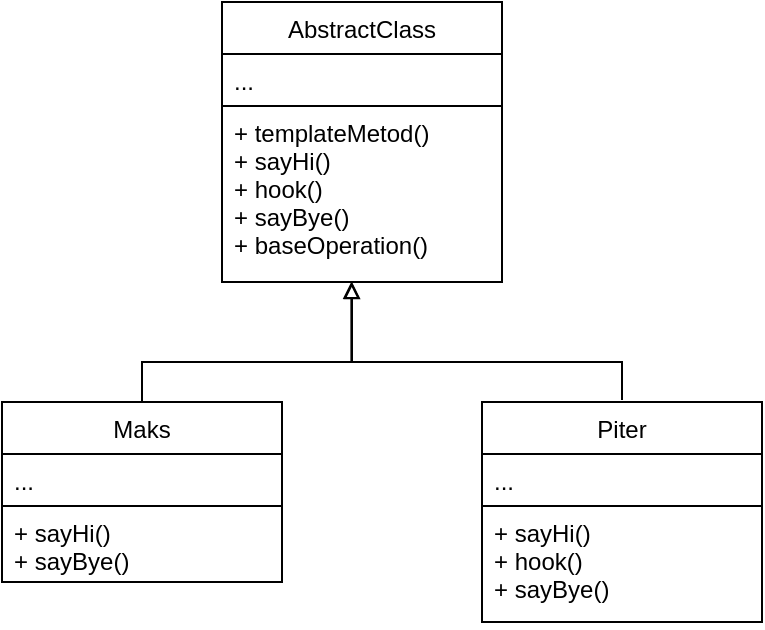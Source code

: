 <mxfile version="14.6.13" type="device"><diagram id="ldK5CDRqZWLRwS2A0CAP" name="Страница 1"><mxGraphModel dx="599" dy="379" grid="1" gridSize="10" guides="1" tooltips="1" connect="1" arrows="1" fold="1" page="1" pageScale="1" pageWidth="827" pageHeight="1169" math="0" shadow="0"><root><mxCell id="0"/><mxCell id="1" parent="0"/><mxCell id="HIJu2rIPJgWMg_XyA4GK-1" value="AbstractClass" style="swimlane;fontStyle=0;childLayout=stackLayout;horizontal=1;startSize=26;horizontalStack=0;resizeParent=1;resizeParentMax=0;resizeLast=0;collapsible=1;marginBottom=0;" vertex="1" parent="1"><mxGeometry x="340" y="220" width="140" height="140" as="geometry"/></mxCell><mxCell id="HIJu2rIPJgWMg_XyA4GK-3" value="..." style="text;strokeColor=#000000;fillColor=none;align=left;verticalAlign=top;spacingLeft=4;spacingRight=4;overflow=hidden;rotatable=0;points=[[0,0.5],[1,0.5]];portConstraint=eastwest;" vertex="1" parent="HIJu2rIPJgWMg_XyA4GK-1"><mxGeometry y="26" width="140" height="26" as="geometry"/></mxCell><mxCell id="HIJu2rIPJgWMg_XyA4GK-4" value="+ templateMetod()&#10;+ sayHi()&#10;+ hook()&#10;+ sayBye()&#10;+ baseOperation()&#10;" style="text;strokeColor=none;fillColor=none;align=left;verticalAlign=top;spacingLeft=4;spacingRight=4;overflow=hidden;rotatable=0;points=[[0,0.5],[1,0.5]];portConstraint=eastwest;" vertex="1" parent="HIJu2rIPJgWMg_XyA4GK-1"><mxGeometry y="52" width="140" height="88" as="geometry"/></mxCell><mxCell id="HIJu2rIPJgWMg_XyA4GK-11" style="edgeStyle=orthogonalEdgeStyle;rounded=0;orthogonalLoop=1;jettySize=auto;html=1;endArrow=block;endFill=0;entryX=0.463;entryY=1;entryDx=0;entryDy=0;entryPerimeter=0;" edge="1" parent="1" source="HIJu2rIPJgWMg_XyA4GK-5" target="HIJu2rIPJgWMg_XyA4GK-4"><mxGeometry relative="1" as="geometry"><mxPoint x="400" y="363" as="targetPoint"/><Array as="points"><mxPoint x="300" y="400"/><mxPoint x="405" y="400"/><mxPoint x="405" y="360"/></Array></mxGeometry></mxCell><mxCell id="HIJu2rIPJgWMg_XyA4GK-5" value="Maks" style="swimlane;fontStyle=0;childLayout=stackLayout;horizontal=1;startSize=26;horizontalStack=0;resizeParent=1;resizeParentMax=0;resizeLast=0;collapsible=1;marginBottom=0;" vertex="1" parent="1"><mxGeometry x="230" y="420" width="140" height="90" as="geometry"/></mxCell><mxCell id="HIJu2rIPJgWMg_XyA4GK-6" value="..." style="text;strokeColor=#000000;fillColor=none;align=left;verticalAlign=top;spacingLeft=4;spacingRight=4;overflow=hidden;rotatable=0;points=[[0,0.5],[1,0.5]];portConstraint=eastwest;" vertex="1" parent="HIJu2rIPJgWMg_XyA4GK-5"><mxGeometry y="26" width="140" height="26" as="geometry"/></mxCell><mxCell id="HIJu2rIPJgWMg_XyA4GK-7" value="+ sayHi()&#10;+ sayBye()" style="text;strokeColor=none;fillColor=none;align=left;verticalAlign=top;spacingLeft=4;spacingRight=4;overflow=hidden;rotatable=0;points=[[0,0.5],[1,0.5]];portConstraint=eastwest;" vertex="1" parent="HIJu2rIPJgWMg_XyA4GK-5"><mxGeometry y="52" width="140" height="38" as="geometry"/></mxCell><mxCell id="HIJu2rIPJgWMg_XyA4GK-12" style="edgeStyle=orthogonalEdgeStyle;rounded=0;orthogonalLoop=1;jettySize=auto;html=1;endArrow=block;endFill=0;entryX=0.462;entryY=1.01;entryDx=0;entryDy=0;entryPerimeter=0;" edge="1" parent="1"><mxGeometry relative="1" as="geometry"><mxPoint x="540" y="419" as="sourcePoint"/><mxPoint x="404.68" y="359.88" as="targetPoint"/><Array as="points"><mxPoint x="540" y="400"/><mxPoint x="405" y="400"/></Array></mxGeometry></mxCell><mxCell id="HIJu2rIPJgWMg_XyA4GK-8" value="Piter" style="swimlane;fontStyle=0;childLayout=stackLayout;horizontal=1;startSize=26;horizontalStack=0;resizeParent=1;resizeParentMax=0;resizeLast=0;collapsible=1;marginBottom=0;" vertex="1" parent="1"><mxGeometry x="470" y="420" width="140" height="110" as="geometry"/></mxCell><mxCell id="HIJu2rIPJgWMg_XyA4GK-9" value="..." style="text;strokeColor=#000000;fillColor=none;align=left;verticalAlign=top;spacingLeft=4;spacingRight=4;overflow=hidden;rotatable=0;points=[[0,0.5],[1,0.5]];portConstraint=eastwest;" vertex="1" parent="HIJu2rIPJgWMg_XyA4GK-8"><mxGeometry y="26" width="140" height="26" as="geometry"/></mxCell><mxCell id="HIJu2rIPJgWMg_XyA4GK-10" value="+ sayHi()&#10;+ hook()&#10;+ sayBye()" style="text;strokeColor=none;fillColor=none;align=left;verticalAlign=top;spacingLeft=4;spacingRight=4;overflow=hidden;rotatable=0;points=[[0,0.5],[1,0.5]];portConstraint=eastwest;" vertex="1" parent="HIJu2rIPJgWMg_XyA4GK-8"><mxGeometry y="52" width="140" height="58" as="geometry"/></mxCell></root></mxGraphModel></diagram></mxfile>
